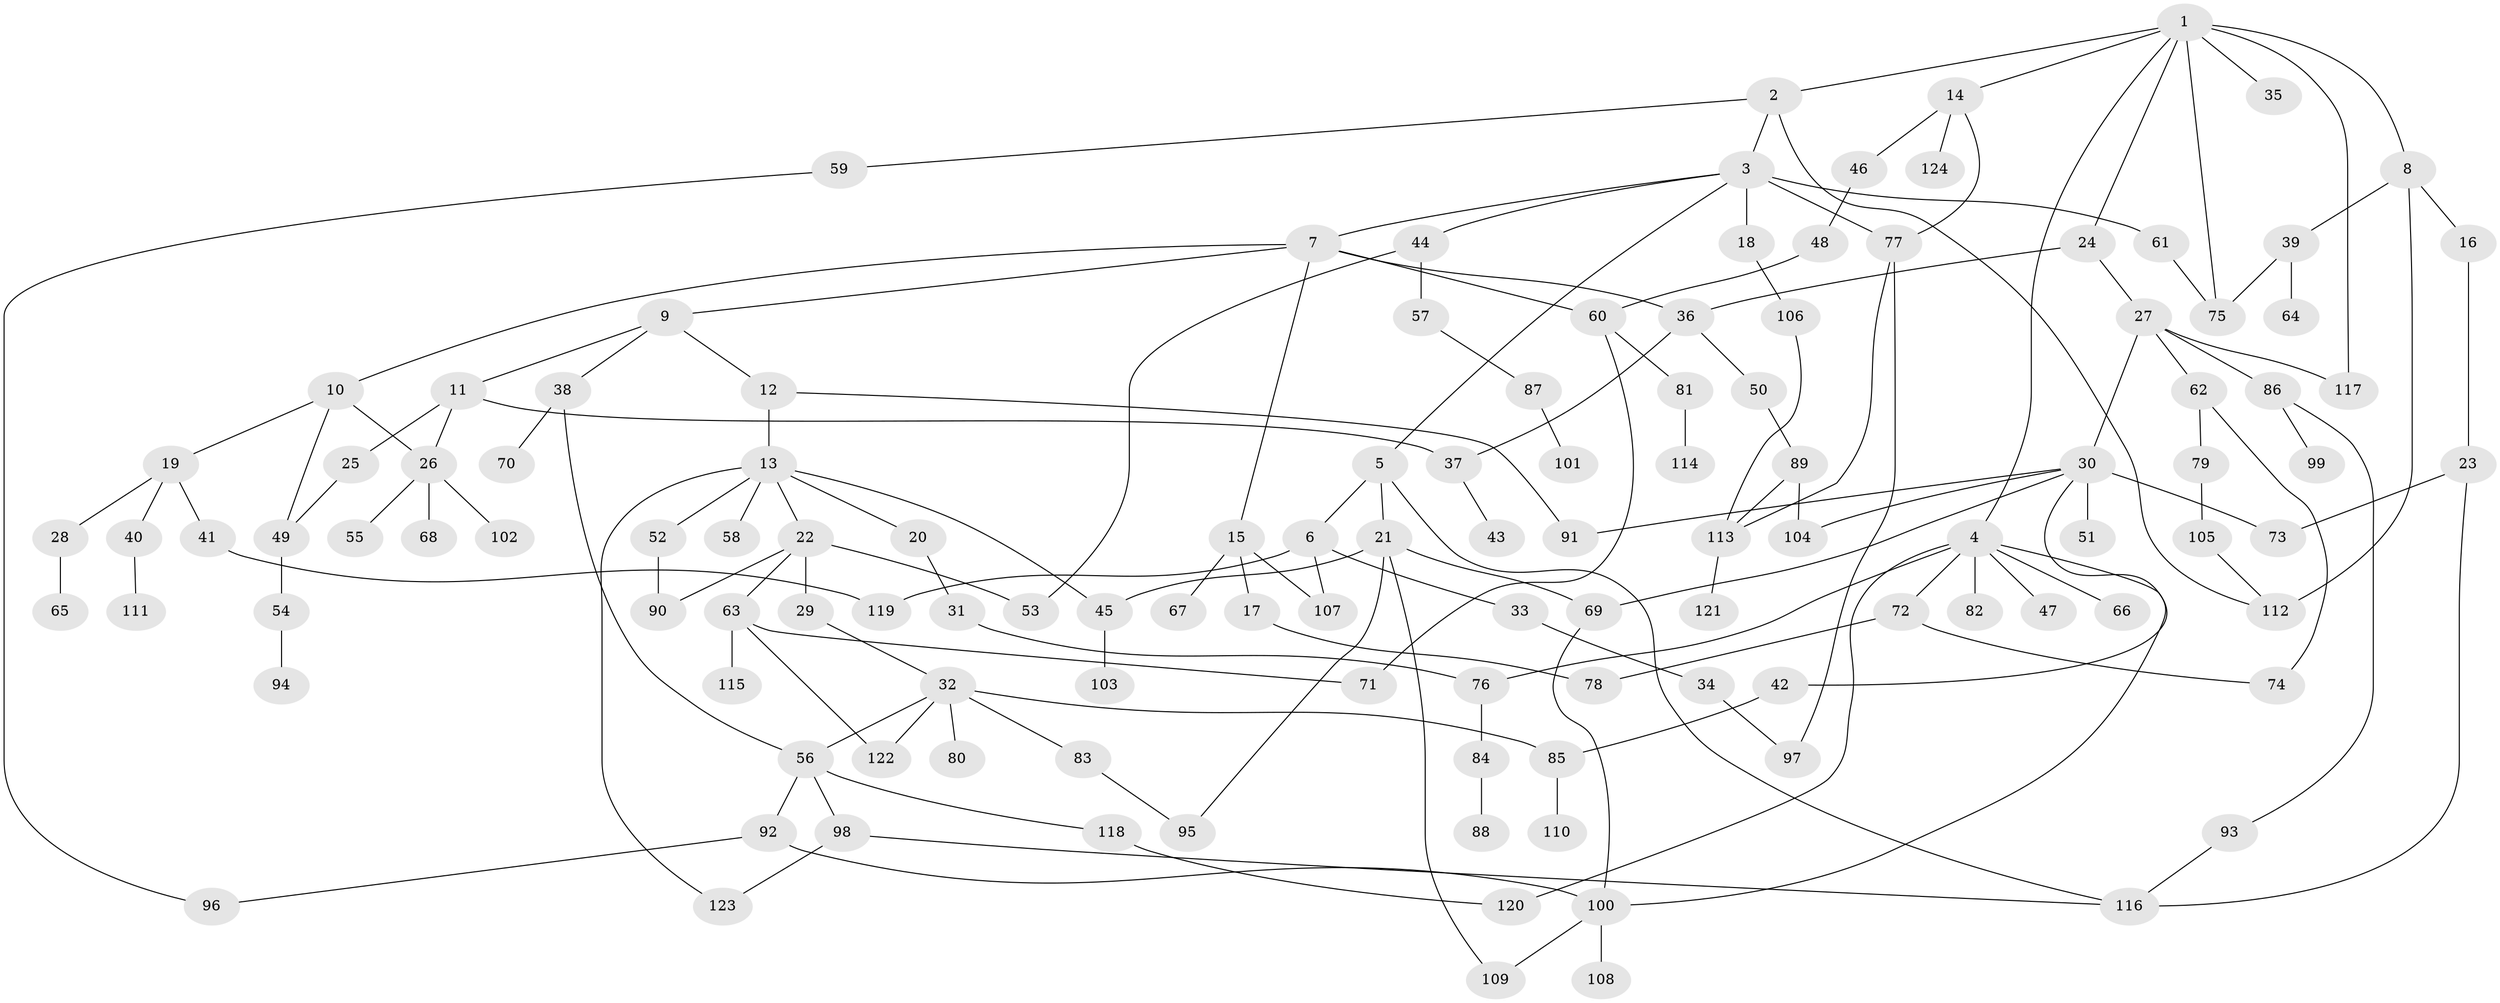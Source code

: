 // coarse degree distribution, {5: 0.12903225806451613, 7: 0.03225806451612903, 4: 0.1774193548387097, 8: 0.016129032258064516, 3: 0.22580645161290322, 2: 0.1935483870967742, 1: 0.1935483870967742, 6: 0.03225806451612903}
// Generated by graph-tools (version 1.1) at 2025/49/03/04/25 22:49:02]
// undirected, 124 vertices, 163 edges
graph export_dot {
  node [color=gray90,style=filled];
  1;
  2;
  3;
  4;
  5;
  6;
  7;
  8;
  9;
  10;
  11;
  12;
  13;
  14;
  15;
  16;
  17;
  18;
  19;
  20;
  21;
  22;
  23;
  24;
  25;
  26;
  27;
  28;
  29;
  30;
  31;
  32;
  33;
  34;
  35;
  36;
  37;
  38;
  39;
  40;
  41;
  42;
  43;
  44;
  45;
  46;
  47;
  48;
  49;
  50;
  51;
  52;
  53;
  54;
  55;
  56;
  57;
  58;
  59;
  60;
  61;
  62;
  63;
  64;
  65;
  66;
  67;
  68;
  69;
  70;
  71;
  72;
  73;
  74;
  75;
  76;
  77;
  78;
  79;
  80;
  81;
  82;
  83;
  84;
  85;
  86;
  87;
  88;
  89;
  90;
  91;
  92;
  93;
  94;
  95;
  96;
  97;
  98;
  99;
  100;
  101;
  102;
  103;
  104;
  105;
  106;
  107;
  108;
  109;
  110;
  111;
  112;
  113;
  114;
  115;
  116;
  117;
  118;
  119;
  120;
  121;
  122;
  123;
  124;
  1 -- 2;
  1 -- 4;
  1 -- 8;
  1 -- 14;
  1 -- 24;
  1 -- 35;
  1 -- 117;
  1 -- 75;
  2 -- 3;
  2 -- 59;
  2 -- 112;
  3 -- 5;
  3 -- 7;
  3 -- 18;
  3 -- 44;
  3 -- 61;
  3 -- 77;
  4 -- 47;
  4 -- 66;
  4 -- 72;
  4 -- 76;
  4 -- 82;
  4 -- 120;
  4 -- 100;
  5 -- 6;
  5 -- 21;
  5 -- 116;
  6 -- 33;
  6 -- 107;
  6 -- 119;
  7 -- 9;
  7 -- 10;
  7 -- 15;
  7 -- 36;
  7 -- 60;
  8 -- 16;
  8 -- 39;
  8 -- 112;
  9 -- 11;
  9 -- 12;
  9 -- 38;
  10 -- 19;
  10 -- 49;
  10 -- 26;
  11 -- 25;
  11 -- 26;
  11 -- 37;
  12 -- 13;
  12 -- 91;
  13 -- 20;
  13 -- 22;
  13 -- 52;
  13 -- 58;
  13 -- 123;
  13 -- 45;
  14 -- 46;
  14 -- 77;
  14 -- 124;
  15 -- 17;
  15 -- 67;
  15 -- 107;
  16 -- 23;
  17 -- 78;
  18 -- 106;
  19 -- 28;
  19 -- 40;
  19 -- 41;
  20 -- 31;
  21 -- 45;
  21 -- 69;
  21 -- 95;
  21 -- 109;
  22 -- 29;
  22 -- 53;
  22 -- 63;
  22 -- 90;
  23 -- 73;
  23 -- 116;
  24 -- 27;
  24 -- 36;
  25 -- 49;
  26 -- 55;
  26 -- 68;
  26 -- 102;
  27 -- 30;
  27 -- 62;
  27 -- 86;
  27 -- 117;
  28 -- 65;
  29 -- 32;
  30 -- 42;
  30 -- 51;
  30 -- 91;
  30 -- 73;
  30 -- 104;
  30 -- 69;
  31 -- 76;
  32 -- 80;
  32 -- 83;
  32 -- 122;
  32 -- 56;
  32 -- 85;
  33 -- 34;
  34 -- 97;
  36 -- 50;
  36 -- 37;
  37 -- 43;
  38 -- 56;
  38 -- 70;
  39 -- 64;
  39 -- 75;
  40 -- 111;
  41 -- 119;
  42 -- 85;
  44 -- 57;
  44 -- 53;
  45 -- 103;
  46 -- 48;
  48 -- 60;
  49 -- 54;
  50 -- 89;
  52 -- 90;
  54 -- 94;
  56 -- 92;
  56 -- 98;
  56 -- 118;
  57 -- 87;
  59 -- 96;
  60 -- 71;
  60 -- 81;
  61 -- 75;
  62 -- 79;
  62 -- 74;
  63 -- 115;
  63 -- 122;
  63 -- 71;
  69 -- 100;
  72 -- 74;
  72 -- 78;
  76 -- 84;
  77 -- 97;
  77 -- 113;
  79 -- 105;
  81 -- 114;
  83 -- 95;
  84 -- 88;
  85 -- 110;
  86 -- 93;
  86 -- 99;
  87 -- 101;
  89 -- 104;
  89 -- 113;
  92 -- 96;
  92 -- 100;
  93 -- 116;
  98 -- 116;
  98 -- 123;
  100 -- 108;
  100 -- 109;
  105 -- 112;
  106 -- 113;
  113 -- 121;
  118 -- 120;
}
